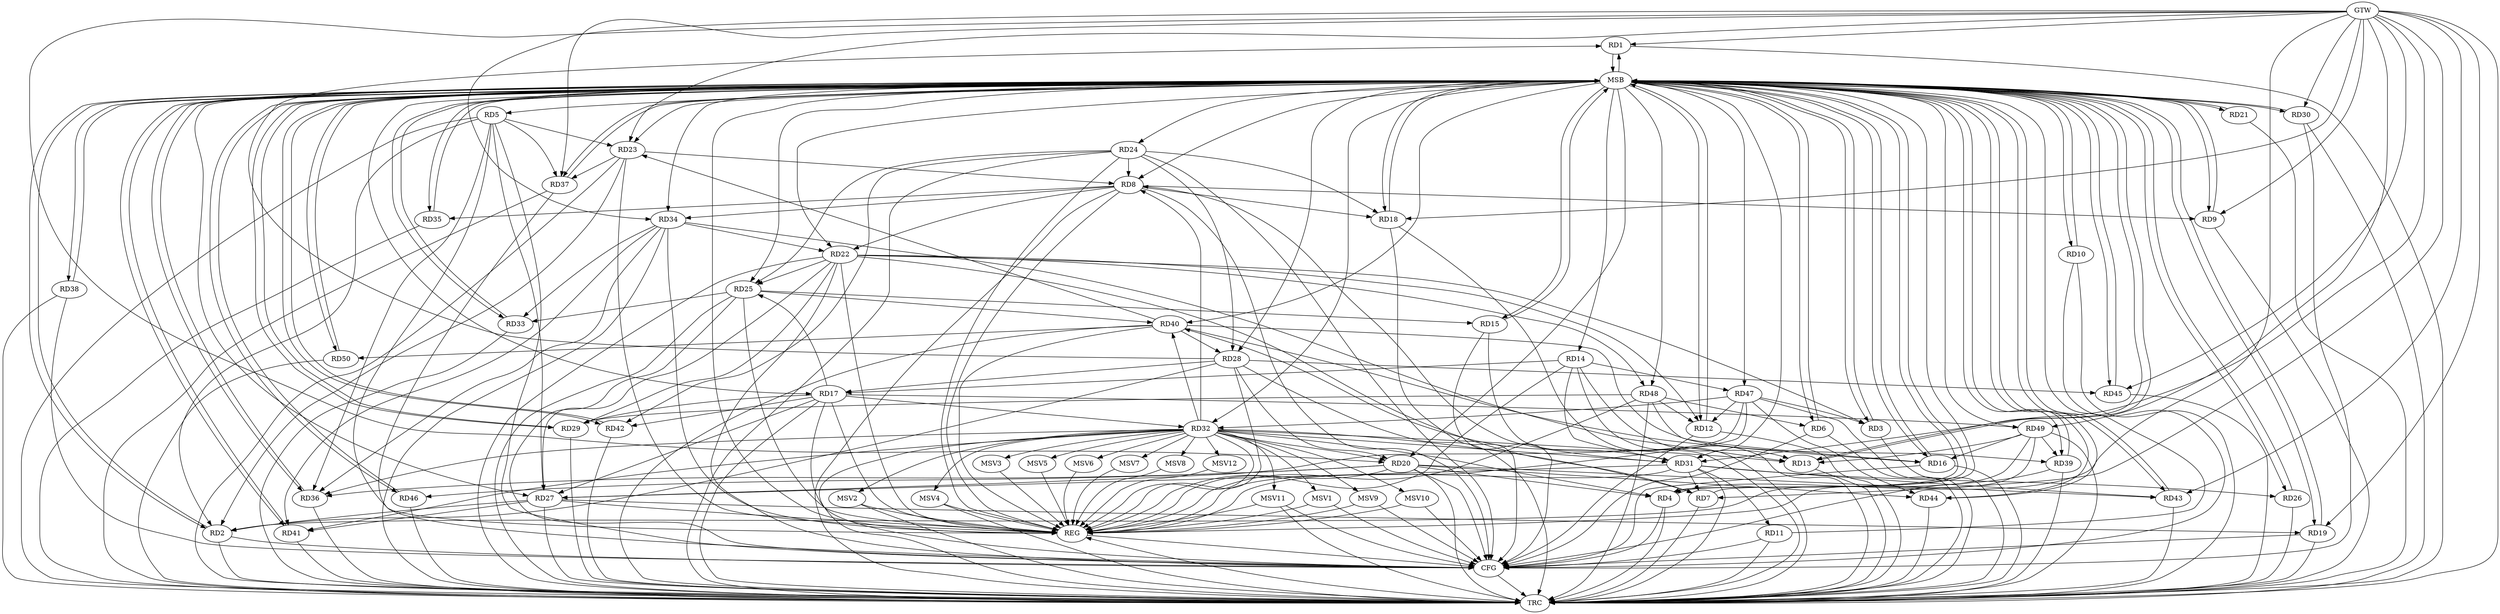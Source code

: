 strict digraph G {
  RD1 [ label="RD1" ];
  RD2 [ label="RD2" ];
  RD3 [ label="RD3" ];
  RD4 [ label="RD4" ];
  RD5 [ label="RD5" ];
  RD6 [ label="RD6" ];
  RD7 [ label="RD7" ];
  RD8 [ label="RD8" ];
  RD9 [ label="RD9" ];
  RD10 [ label="RD10" ];
  RD11 [ label="RD11" ];
  RD12 [ label="RD12" ];
  RD13 [ label="RD13" ];
  RD14 [ label="RD14" ];
  RD15 [ label="RD15" ];
  RD16 [ label="RD16" ];
  RD17 [ label="RD17" ];
  RD18 [ label="RD18" ];
  RD19 [ label="RD19" ];
  RD20 [ label="RD20" ];
  RD21 [ label="RD21" ];
  RD22 [ label="RD22" ];
  RD23 [ label="RD23" ];
  RD24 [ label="RD24" ];
  RD25 [ label="RD25" ];
  RD26 [ label="RD26" ];
  RD27 [ label="RD27" ];
  RD28 [ label="RD28" ];
  RD29 [ label="RD29" ];
  RD30 [ label="RD30" ];
  RD31 [ label="RD31" ];
  RD32 [ label="RD32" ];
  RD33 [ label="RD33" ];
  RD34 [ label="RD34" ];
  RD35 [ label="RD35" ];
  RD36 [ label="RD36" ];
  RD37 [ label="RD37" ];
  RD38 [ label="RD38" ];
  RD39 [ label="RD39" ];
  RD40 [ label="RD40" ];
  RD41 [ label="RD41" ];
  RD42 [ label="RD42" ];
  RD43 [ label="RD43" ];
  RD44 [ label="RD44" ];
  RD45 [ label="RD45" ];
  RD46 [ label="RD46" ];
  RD47 [ label="RD47" ];
  RD48 [ label="RD48" ];
  RD49 [ label="RD49" ];
  RD50 [ label="RD50" ];
  GTW [ label="GTW" ];
  REG [ label="REG" ];
  MSB [ label="MSB" ];
  CFG [ label="CFG" ];
  TRC [ label="TRC" ];
  MSV1 [ label="MSV1" ];
  MSV2 [ label="MSV2" ];
  MSV3 [ label="MSV3" ];
  MSV4 [ label="MSV4" ];
  MSV5 [ label="MSV5" ];
  MSV6 [ label="MSV6" ];
  MSV7 [ label="MSV7" ];
  MSV8 [ label="MSV8" ];
  MSV9 [ label="MSV9" ];
  MSV10 [ label="MSV10" ];
  MSV11 [ label="MSV11" ];
  MSV12 [ label="MSV12" ];
  RD28 -> RD1;
  RD5 -> RD2;
  RD23 -> RD2;
  RD27 -> RD2;
  RD28 -> RD2;
  RD49 -> RD2;
  RD22 -> RD3;
  RD47 -> RD3;
  RD20 -> RD4;
  RD32 -> RD4;
  RD5 -> RD23;
  RD5 -> RD27;
  RD5 -> RD36;
  RD5 -> RD37;
  RD48 -> RD6;
  RD22 -> RD7;
  RD31 -> RD7;
  RD32 -> RD7;
  RD8 -> RD9;
  RD8 -> RD18;
  RD8 -> RD22;
  RD23 -> RD8;
  RD24 -> RD8;
  RD31 -> RD8;
  RD32 -> RD8;
  RD8 -> RD34;
  RD8 -> RD35;
  RD31 -> RD11;
  RD22 -> RD12;
  RD47 -> RD12;
  RD48 -> RD12;
  RD14 -> RD13;
  RD32 -> RD13;
  RD34 -> RD13;
  RD49 -> RD13;
  RD14 -> RD17;
  RD14 -> RD31;
  RD14 -> RD47;
  RD25 -> RD15;
  RD40 -> RD16;
  RD48 -> RD16;
  RD49 -> RD16;
  RD17 -> RD25;
  RD17 -> RD27;
  RD28 -> RD17;
  RD17 -> RD29;
  RD17 -> RD32;
  RD17 -> RD42;
  RD17 -> RD49;
  RD24 -> RD18;
  RD27 -> RD19;
  RD28 -> RD20;
  RD32 -> RD20;
  RD20 -> RD36;
  RD20 -> RD43;
  RD20 -> RD44;
  RD20 -> RD46;
  RD22 -> RD25;
  RD22 -> RD27;
  RD22 -> RD29;
  RD34 -> RD22;
  RD22 -> RD48;
  RD23 -> RD37;
  RD40 -> RD23;
  RD24 -> RD25;
  RD24 -> RD28;
  RD24 -> RD42;
  RD25 -> RD33;
  RD25 -> RD40;
  RD31 -> RD26;
  RD31 -> RD27;
  RD27 -> RD41;
  RD47 -> RD27;
  RD40 -> RD28;
  RD28 -> RD45;
  RD48 -> RD29;
  RD32 -> RD31;
  RD31 -> RD40;
  RD31 -> RD43;
  RD32 -> RD36;
  RD32 -> RD40;
  RD32 -> RD41;
  RD47 -> RD32;
  RD34 -> RD33;
  RD34 -> RD36;
  RD34 -> RD41;
  RD40 -> RD39;
  RD49 -> RD39;
  RD40 -> RD50;
  RD47 -> RD44;
  GTW -> RD7;
  GTW -> RD20;
  GTW -> RD19;
  GTW -> RD45;
  GTW -> RD37;
  GTW -> RD1;
  GTW -> RD34;
  GTW -> RD49;
  GTW -> RD4;
  GTW -> RD18;
  GTW -> RD30;
  GTW -> RD31;
  GTW -> RD9;
  GTW -> RD43;
  GTW -> RD23;
  RD5 -> REG;
  RD8 -> REG;
  RD14 -> REG;
  RD17 -> REG;
  RD20 -> REG;
  RD22 -> REG;
  RD23 -> REG;
  RD24 -> REG;
  RD25 -> REG;
  RD27 -> REG;
  RD28 -> REG;
  RD31 -> REG;
  RD32 -> REG;
  RD34 -> REG;
  RD40 -> REG;
  RD47 -> REG;
  RD48 -> REG;
  RD49 -> REG;
  RD1 -> MSB;
  MSB -> RD24;
  MSB -> RD26;
  MSB -> RD42;
  MSB -> RD46;
  MSB -> REG;
  RD2 -> MSB;
  MSB -> RD9;
  MSB -> RD27;
  MSB -> RD29;
  MSB -> RD37;
  RD3 -> MSB;
  MSB -> RD2;
  MSB -> RD8;
  MSB -> RD16;
  MSB -> RD21;
  MSB -> RD35;
  MSB -> RD44;
  RD4 -> MSB;
  MSB -> RD39;
  RD6 -> MSB;
  MSB -> RD32;
  RD7 -> MSB;
  MSB -> RD34;
  MSB -> RD40;
  RD9 -> MSB;
  MSB -> RD1;
  MSB -> RD50;
  RD10 -> MSB;
  MSB -> RD3;
  MSB -> RD12;
  MSB -> RD22;
  MSB -> RD43;
  MSB -> RD45;
  RD11 -> MSB;
  MSB -> RD41;
  RD12 -> MSB;
  MSB -> RD18;
  RD13 -> MSB;
  MSB -> RD28;
  MSB -> RD30;
  RD15 -> MSB;
  MSB -> RD13;
  MSB -> RD14;
  RD16 -> MSB;
  MSB -> RD4;
  MSB -> RD6;
  MSB -> RD49;
  RD18 -> MSB;
  MSB -> RD17;
  RD19 -> MSB;
  MSB -> RD5;
  MSB -> RD20;
  MSB -> RD33;
  MSB -> RD47;
  MSB -> RD48;
  RD21 -> MSB;
  MSB -> RD38;
  RD26 -> MSB;
  RD29 -> MSB;
  MSB -> RD10;
  RD30 -> MSB;
  MSB -> RD36;
  RD33 -> MSB;
  RD35 -> MSB;
  RD36 -> MSB;
  MSB -> RD25;
  RD37 -> MSB;
  RD38 -> MSB;
  RD39 -> MSB;
  MSB -> RD23;
  RD41 -> MSB;
  MSB -> RD19;
  RD42 -> MSB;
  MSB -> RD31;
  RD43 -> MSB;
  RD44 -> MSB;
  MSB -> RD15;
  RD45 -> MSB;
  RD46 -> MSB;
  RD50 -> MSB;
  RD20 -> CFG;
  RD8 -> CFG;
  RD30 -> CFG;
  RD12 -> CFG;
  RD2 -> CFG;
  RD19 -> CFG;
  RD39 -> CFG;
  RD4 -> CFG;
  RD22 -> CFG;
  RD24 -> CFG;
  RD15 -> CFG;
  RD16 -> CFG;
  RD17 -> CFG;
  RD6 -> CFG;
  RD10 -> CFG;
  RD5 -> CFG;
  RD38 -> CFG;
  RD37 -> CFG;
  RD11 -> CFG;
  RD18 -> CFG;
  RD25 -> CFG;
  REG -> CFG;
  RD1 -> TRC;
  RD2 -> TRC;
  RD3 -> TRC;
  RD4 -> TRC;
  RD5 -> TRC;
  RD6 -> TRC;
  RD7 -> TRC;
  RD8 -> TRC;
  RD9 -> TRC;
  RD10 -> TRC;
  RD11 -> TRC;
  RD12 -> TRC;
  RD13 -> TRC;
  RD14 -> TRC;
  RD15 -> TRC;
  RD16 -> TRC;
  RD17 -> TRC;
  RD18 -> TRC;
  RD19 -> TRC;
  RD20 -> TRC;
  RD21 -> TRC;
  RD22 -> TRC;
  RD23 -> TRC;
  RD24 -> TRC;
  RD25 -> TRC;
  RD26 -> TRC;
  RD27 -> TRC;
  RD28 -> TRC;
  RD29 -> TRC;
  RD30 -> TRC;
  RD31 -> TRC;
  RD32 -> TRC;
  RD33 -> TRC;
  RD34 -> TRC;
  RD35 -> TRC;
  RD36 -> TRC;
  RD37 -> TRC;
  RD38 -> TRC;
  RD39 -> TRC;
  RD40 -> TRC;
  RD41 -> TRC;
  RD42 -> TRC;
  RD43 -> TRC;
  RD44 -> TRC;
  RD45 -> TRC;
  RD46 -> TRC;
  RD47 -> TRC;
  RD48 -> TRC;
  RD49 -> TRC;
  RD50 -> TRC;
  GTW -> TRC;
  CFG -> TRC;
  TRC -> REG;
  RD32 -> MSV1;
  RD32 -> MSV2;
  RD32 -> MSV3;
  RD32 -> MSV4;
  RD32 -> MSV5;
  RD32 -> MSV6;
  MSV1 -> REG;
  MSV1 -> CFG;
  MSV2 -> REG;
  MSV2 -> TRC;
  MSV3 -> REG;
  MSV4 -> REG;
  MSV4 -> TRC;
  MSV5 -> REG;
  MSV6 -> REG;
  RD32 -> MSV7;
  MSV7 -> REG;
  RD32 -> MSV8;
  MSV8 -> REG;
  RD32 -> MSV9;
  MSV9 -> REG;
  MSV9 -> CFG;
  RD32 -> MSV10;
  RD32 -> MSV11;
  MSV10 -> REG;
  MSV10 -> CFG;
  MSV11 -> REG;
  MSV11 -> TRC;
  MSV11 -> CFG;
  RD32 -> MSV12;
  MSV12 -> REG;
}
